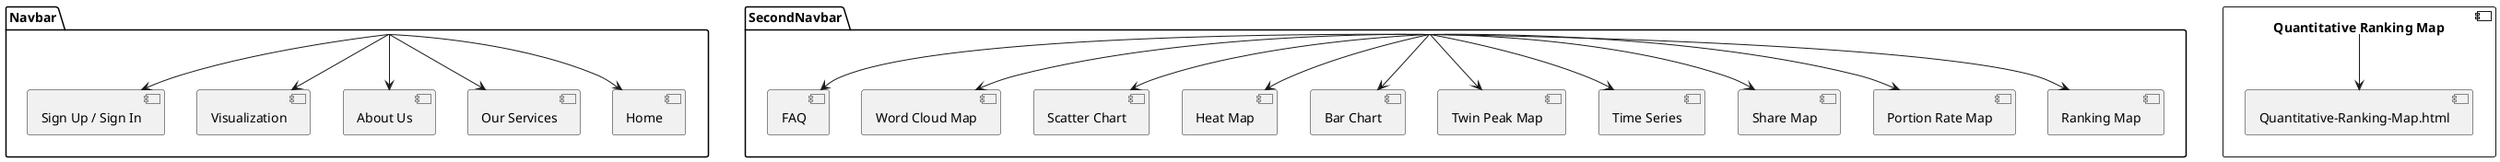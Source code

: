 @startuml

skinparam componentStyle uml2

package "Navbar" {
  component "Home" as Home
  component "Our Services" as ourServices
  component "About Us" as Aboutus
  component "Visualization" as Visualization
  component "Sign Up / Sign In" as signin
}

package "SecondNavbar" {
  component "Ranking Map" as Ranking
  component "Portion Rate Map" as Portion
  component "Share Map" as Share
  component "Time Series" as Time
  component "Twin Peak Map" as Twin
  component "Bar Chart" as Bar
  component "Heat Map" as Heat
  component "Scatter Chart" as Scatter
  component "Word Cloud Map" as Word
  component "FAQ" as FAQ
}

component "Quantitative Ranking Map" as card {
  component "Quantitative-Ranking-Map.html" as iframe
}
Navbar --> Home
Navbar --> ourServices
Navbar --> Aboutus
Navbar --> Visualization
Navbar -->signin

SecondNavbar --> Ranking 
SecondNavbar --> Portion 
SecondNavbar --> Share 
SecondNavbar --> Time 
SecondNavbar --> Twin 
SecondNavbar --> Bar 
SecondNavbar --> Heat 
SecondNavbar --> Scatter 
SecondNavbar --> Word 
SecondNavbar --> FAQ

card --> iframe


@enduml
